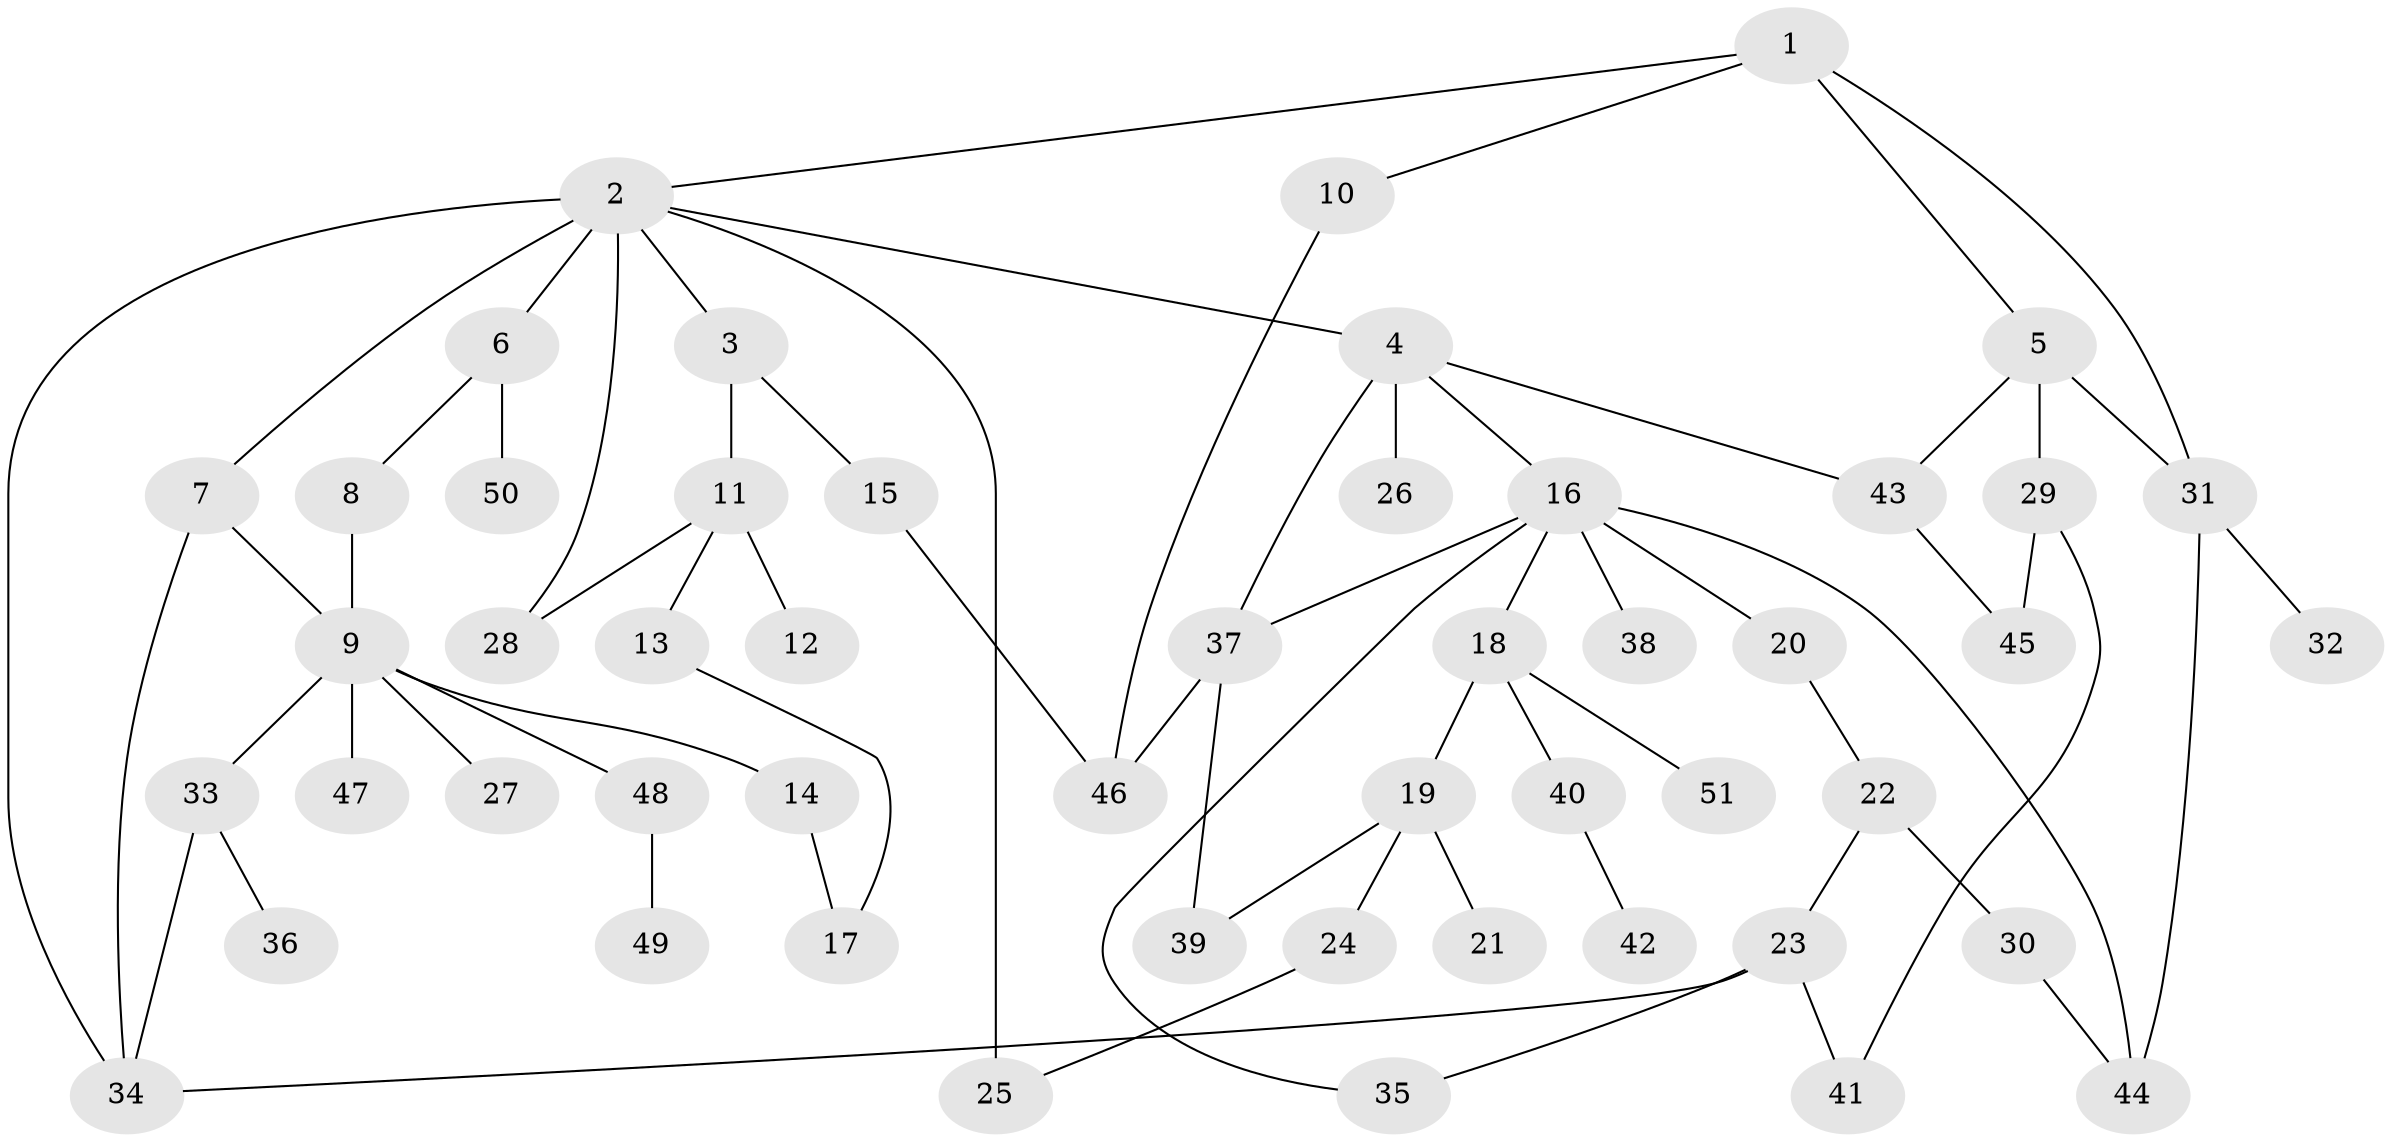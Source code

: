 // original degree distribution, {5: 0.0392156862745098, 8: 0.0196078431372549, 3: 0.24509803921568626, 4: 0.0784313725490196, 1: 0.3333333333333333, 2: 0.27450980392156865, 9: 0.00980392156862745}
// Generated by graph-tools (version 1.1) at 2025/34/03/09/25 02:34:23]
// undirected, 51 vertices, 68 edges
graph export_dot {
graph [start="1"]
  node [color=gray90,style=filled];
  1;
  2;
  3;
  4;
  5;
  6;
  7;
  8;
  9;
  10;
  11;
  12;
  13;
  14;
  15;
  16;
  17;
  18;
  19;
  20;
  21;
  22;
  23;
  24;
  25;
  26;
  27;
  28;
  29;
  30;
  31;
  32;
  33;
  34;
  35;
  36;
  37;
  38;
  39;
  40;
  41;
  42;
  43;
  44;
  45;
  46;
  47;
  48;
  49;
  50;
  51;
  1 -- 2 [weight=1.0];
  1 -- 5 [weight=1.0];
  1 -- 10 [weight=1.0];
  1 -- 31 [weight=1.0];
  2 -- 3 [weight=1.0];
  2 -- 4 [weight=1.0];
  2 -- 6 [weight=1.0];
  2 -- 7 [weight=1.0];
  2 -- 25 [weight=2.0];
  2 -- 28 [weight=3.0];
  2 -- 34 [weight=1.0];
  3 -- 11 [weight=1.0];
  3 -- 15 [weight=1.0];
  4 -- 16 [weight=1.0];
  4 -- 26 [weight=1.0];
  4 -- 37 [weight=1.0];
  4 -- 43 [weight=1.0];
  5 -- 29 [weight=2.0];
  5 -- 31 [weight=1.0];
  5 -- 43 [weight=1.0];
  6 -- 8 [weight=1.0];
  6 -- 50 [weight=1.0];
  7 -- 9 [weight=1.0];
  7 -- 34 [weight=1.0];
  8 -- 9 [weight=1.0];
  9 -- 14 [weight=1.0];
  9 -- 27 [weight=1.0];
  9 -- 33 [weight=1.0];
  9 -- 47 [weight=1.0];
  9 -- 48 [weight=1.0];
  10 -- 46 [weight=1.0];
  11 -- 12 [weight=2.0];
  11 -- 13 [weight=1.0];
  11 -- 28 [weight=1.0];
  13 -- 17 [weight=1.0];
  14 -- 17 [weight=1.0];
  15 -- 46 [weight=1.0];
  16 -- 18 [weight=1.0];
  16 -- 20 [weight=1.0];
  16 -- 35 [weight=1.0];
  16 -- 37 [weight=1.0];
  16 -- 38 [weight=1.0];
  16 -- 44 [weight=2.0];
  18 -- 19 [weight=1.0];
  18 -- 40 [weight=1.0];
  18 -- 51 [weight=1.0];
  19 -- 21 [weight=1.0];
  19 -- 24 [weight=1.0];
  19 -- 39 [weight=1.0];
  20 -- 22 [weight=1.0];
  22 -- 23 [weight=1.0];
  22 -- 30 [weight=2.0];
  23 -- 34 [weight=1.0];
  23 -- 35 [weight=1.0];
  23 -- 41 [weight=1.0];
  24 -- 25 [weight=1.0];
  29 -- 41 [weight=1.0];
  29 -- 45 [weight=1.0];
  30 -- 44 [weight=1.0];
  31 -- 32 [weight=1.0];
  31 -- 44 [weight=1.0];
  33 -- 34 [weight=1.0];
  33 -- 36 [weight=1.0];
  37 -- 39 [weight=1.0];
  37 -- 46 [weight=1.0];
  40 -- 42 [weight=1.0];
  43 -- 45 [weight=1.0];
  48 -- 49 [weight=1.0];
}
